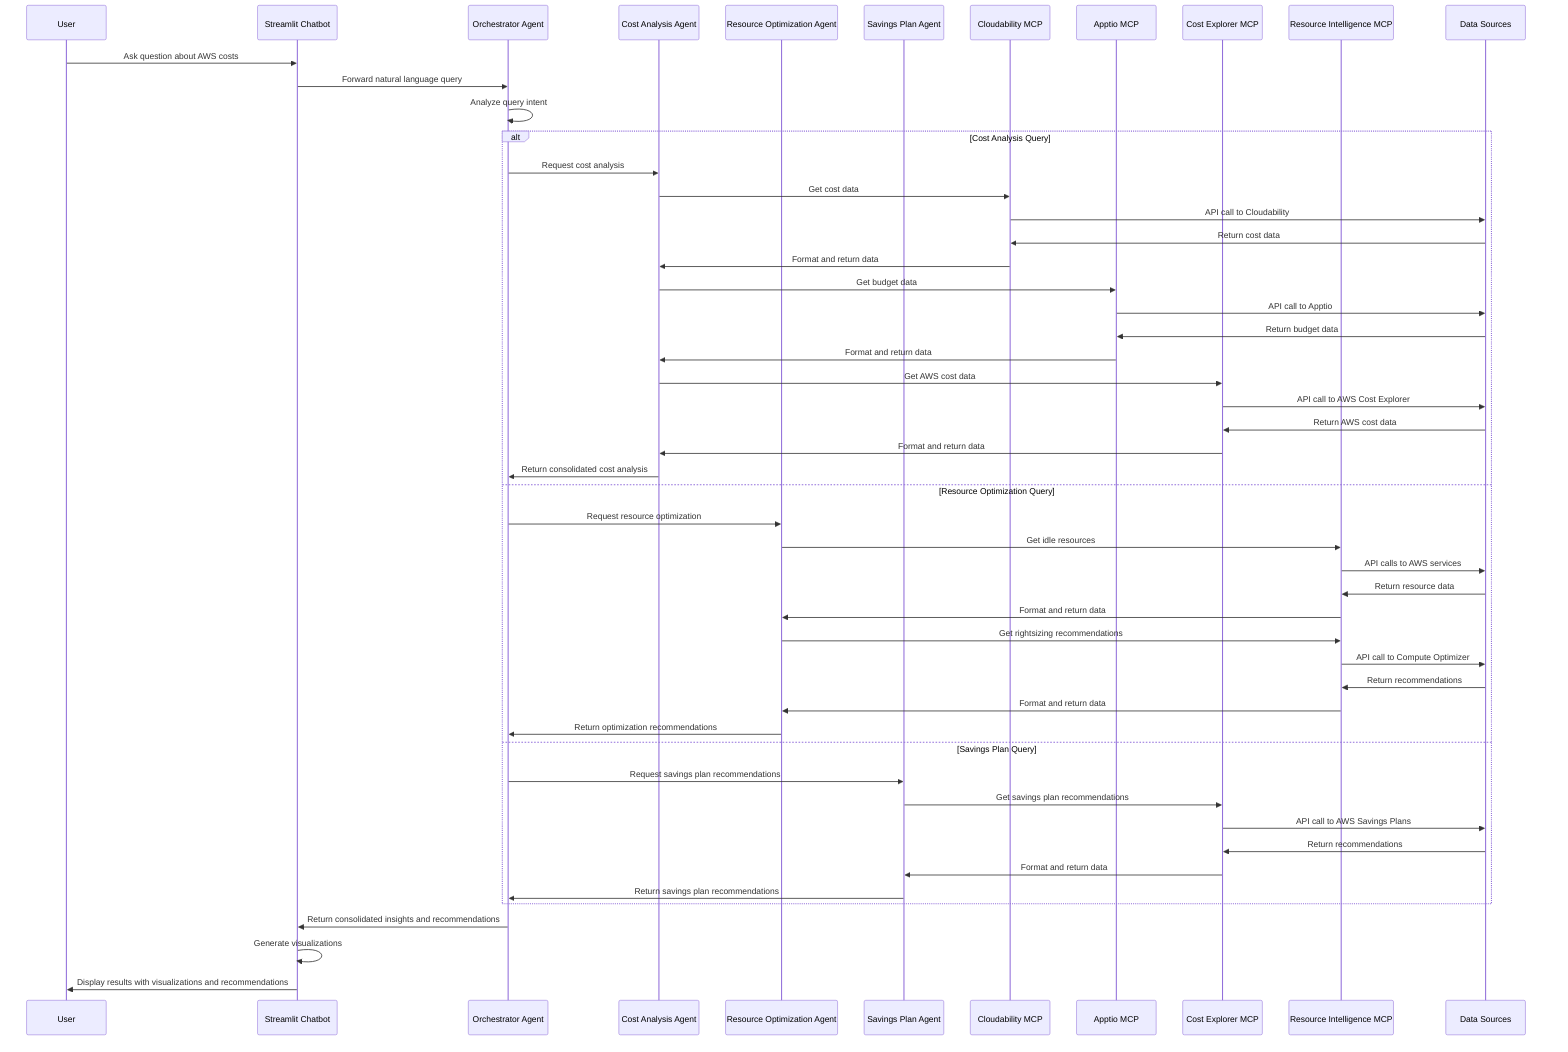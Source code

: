 sequenceDiagram
    participant User as User
    participant Chatbot as Streamlit Chatbot
    participant Orchestrator as Orchestrator Agent
    participant CostAgent as Cost Analysis Agent
    participant ResourceAgent as Resource Optimization Agent
    participant SavingsAgent as Savings Plan Agent
    participant CloudabilityMCP as Cloudability MCP
    participant ApptioMCP as Apptio MCP
    participant CostExplorerMCP as Cost Explorer MCP
    participant ResourceMCP as Resource Intelligence MCP
    participant DataSources as Data Sources
    
    User->>Chatbot: Ask question about AWS costs
    Chatbot->>Orchestrator: Forward natural language query
    
    Orchestrator->>Orchestrator: Analyze query intent
    
    alt Cost Analysis Query
        Orchestrator->>CostAgent: Request cost analysis
        CostAgent->>CloudabilityMCP: Get cost data
        CloudabilityMCP->>DataSources: API call to Cloudability
        DataSources->>CloudabilityMCP: Return cost data
        CloudabilityMCP->>CostAgent: Format and return data
        
        CostAgent->>ApptioMCP: Get budget data
        ApptioMCP->>DataSources: API call to Apptio
        DataSources->>ApptioMCP: Return budget data
        ApptioMCP->>CostAgent: Format and return data
        
        CostAgent->>CostExplorerMCP: Get AWS cost data
        CostExplorerMCP->>DataSources: API call to AWS Cost Explorer
        DataSources->>CostExplorerMCP: Return AWS cost data
        CostExplorerMCP->>CostAgent: Format and return data
        
        CostAgent->>Orchestrator: Return consolidated cost analysis
    
    else Resource Optimization Query
        Orchestrator->>ResourceAgent: Request resource optimization
        ResourceAgent->>ResourceMCP: Get idle resources
        ResourceMCP->>DataSources: API calls to AWS services
        DataSources->>ResourceMCP: Return resource data
        ResourceMCP->>ResourceAgent: Format and return data
        
        ResourceAgent->>ResourceMCP: Get rightsizing recommendations
        ResourceMCP->>DataSources: API call to Compute Optimizer
        DataSources->>ResourceMCP: Return recommendations
        ResourceMCP->>ResourceAgent: Format and return data
        
        ResourceAgent->>Orchestrator: Return optimization recommendations
    
    else Savings Plan Query
        Orchestrator->>SavingsAgent: Request savings plan recommendations
        SavingsAgent->>CostExplorerMCP: Get savings plan recommendations
        CostExplorerMCP->>DataSources: API call to AWS Savings Plans
        DataSources->>CostExplorerMCP: Return recommendations
        CostExplorerMCP->>SavingsAgent: Format and return data
        
        SavingsAgent->>Orchestrator: Return savings plan recommendations
    end
    
    Orchestrator->>Chatbot: Return consolidated insights and recommendations
    Chatbot->>Chatbot: Generate visualizations
    Chatbot->>User: Display results with visualizations and recommendations